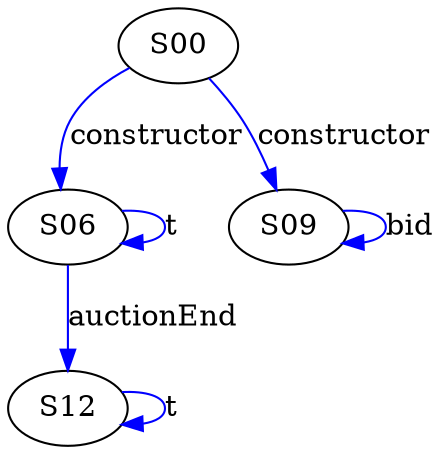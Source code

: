 digraph {

S00->S06 [label="constructor", style="", color="blue"]
S00->S09 [label="constructor", style="", color="blue"]
S06->S06 [label="t", style="", color="blue"]
S06->S12 [label="auctionEnd", style="", color="blue"]
S12->S12 [label="t", style="", color="blue"]
S09->S09 [label="bid", style="", color="blue"]
}
